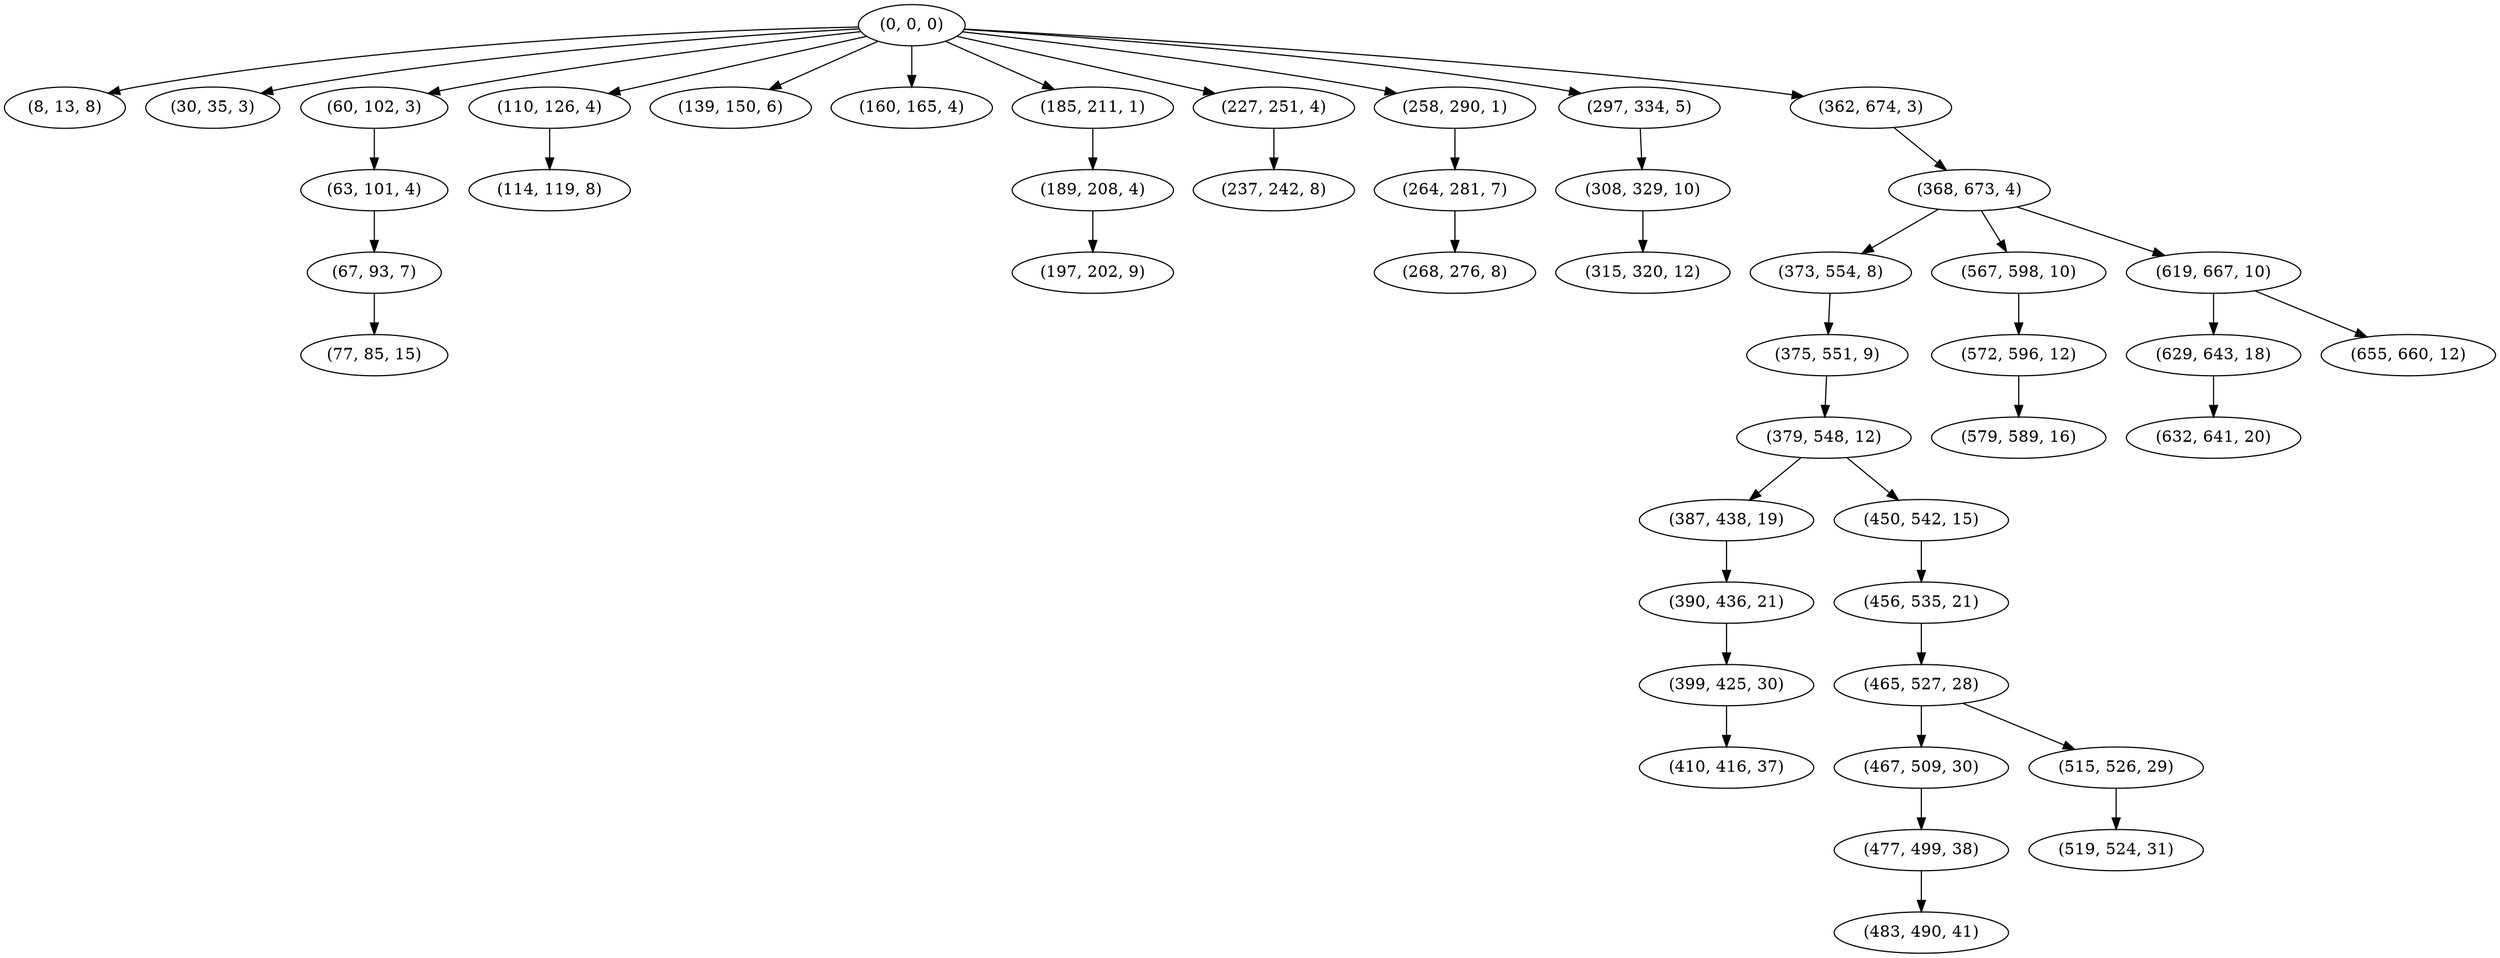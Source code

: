 digraph tree {
    "(0, 0, 0)";
    "(8, 13, 8)";
    "(30, 35, 3)";
    "(60, 102, 3)";
    "(63, 101, 4)";
    "(67, 93, 7)";
    "(77, 85, 15)";
    "(110, 126, 4)";
    "(114, 119, 8)";
    "(139, 150, 6)";
    "(160, 165, 4)";
    "(185, 211, 1)";
    "(189, 208, 4)";
    "(197, 202, 9)";
    "(227, 251, 4)";
    "(237, 242, 8)";
    "(258, 290, 1)";
    "(264, 281, 7)";
    "(268, 276, 8)";
    "(297, 334, 5)";
    "(308, 329, 10)";
    "(315, 320, 12)";
    "(362, 674, 3)";
    "(368, 673, 4)";
    "(373, 554, 8)";
    "(375, 551, 9)";
    "(379, 548, 12)";
    "(387, 438, 19)";
    "(390, 436, 21)";
    "(399, 425, 30)";
    "(410, 416, 37)";
    "(450, 542, 15)";
    "(456, 535, 21)";
    "(465, 527, 28)";
    "(467, 509, 30)";
    "(477, 499, 38)";
    "(483, 490, 41)";
    "(515, 526, 29)";
    "(519, 524, 31)";
    "(567, 598, 10)";
    "(572, 596, 12)";
    "(579, 589, 16)";
    "(619, 667, 10)";
    "(629, 643, 18)";
    "(632, 641, 20)";
    "(655, 660, 12)";
    "(0, 0, 0)" -> "(8, 13, 8)";
    "(0, 0, 0)" -> "(30, 35, 3)";
    "(0, 0, 0)" -> "(60, 102, 3)";
    "(0, 0, 0)" -> "(110, 126, 4)";
    "(0, 0, 0)" -> "(139, 150, 6)";
    "(0, 0, 0)" -> "(160, 165, 4)";
    "(0, 0, 0)" -> "(185, 211, 1)";
    "(0, 0, 0)" -> "(227, 251, 4)";
    "(0, 0, 0)" -> "(258, 290, 1)";
    "(0, 0, 0)" -> "(297, 334, 5)";
    "(0, 0, 0)" -> "(362, 674, 3)";
    "(60, 102, 3)" -> "(63, 101, 4)";
    "(63, 101, 4)" -> "(67, 93, 7)";
    "(67, 93, 7)" -> "(77, 85, 15)";
    "(110, 126, 4)" -> "(114, 119, 8)";
    "(185, 211, 1)" -> "(189, 208, 4)";
    "(189, 208, 4)" -> "(197, 202, 9)";
    "(227, 251, 4)" -> "(237, 242, 8)";
    "(258, 290, 1)" -> "(264, 281, 7)";
    "(264, 281, 7)" -> "(268, 276, 8)";
    "(297, 334, 5)" -> "(308, 329, 10)";
    "(308, 329, 10)" -> "(315, 320, 12)";
    "(362, 674, 3)" -> "(368, 673, 4)";
    "(368, 673, 4)" -> "(373, 554, 8)";
    "(368, 673, 4)" -> "(567, 598, 10)";
    "(368, 673, 4)" -> "(619, 667, 10)";
    "(373, 554, 8)" -> "(375, 551, 9)";
    "(375, 551, 9)" -> "(379, 548, 12)";
    "(379, 548, 12)" -> "(387, 438, 19)";
    "(379, 548, 12)" -> "(450, 542, 15)";
    "(387, 438, 19)" -> "(390, 436, 21)";
    "(390, 436, 21)" -> "(399, 425, 30)";
    "(399, 425, 30)" -> "(410, 416, 37)";
    "(450, 542, 15)" -> "(456, 535, 21)";
    "(456, 535, 21)" -> "(465, 527, 28)";
    "(465, 527, 28)" -> "(467, 509, 30)";
    "(465, 527, 28)" -> "(515, 526, 29)";
    "(467, 509, 30)" -> "(477, 499, 38)";
    "(477, 499, 38)" -> "(483, 490, 41)";
    "(515, 526, 29)" -> "(519, 524, 31)";
    "(567, 598, 10)" -> "(572, 596, 12)";
    "(572, 596, 12)" -> "(579, 589, 16)";
    "(619, 667, 10)" -> "(629, 643, 18)";
    "(619, 667, 10)" -> "(655, 660, 12)";
    "(629, 643, 18)" -> "(632, 641, 20)";
}
